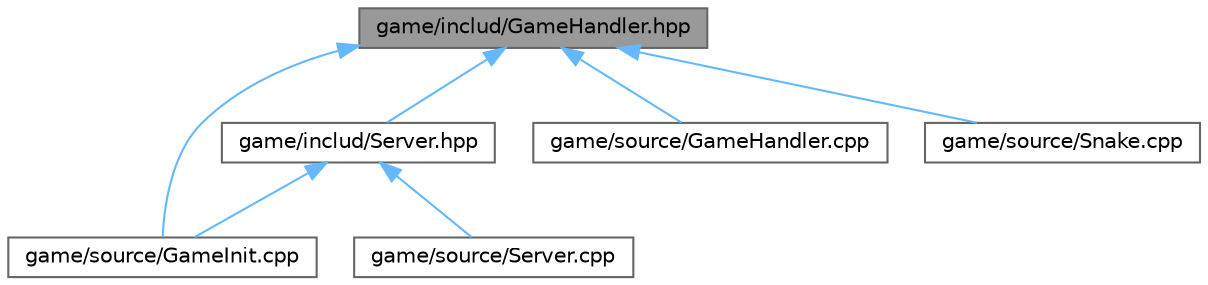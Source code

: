digraph "game/includ/GameHandler.hpp"
{
 // LATEX_PDF_SIZE
  bgcolor="transparent";
  edge [fontname=Helvetica,fontsize=10,labelfontname=Helvetica,labelfontsize=10];
  node [fontname=Helvetica,fontsize=10,shape=box,height=0.2,width=0.4];
  Node1 [id="Node000001",label="game/includ/GameHandler.hpp",height=0.2,width=0.4,color="gray40", fillcolor="grey60", style="filled", fontcolor="black",tooltip=" "];
  Node1 -> Node2 [id="edge7_Node000001_Node000002",dir="back",color="steelblue1",style="solid",tooltip=" "];
  Node2 [id="Node000002",label="game/includ/Server.hpp",height=0.2,width=0.4,color="grey40", fillcolor="white", style="filled",URL="$_server_8hpp.html",tooltip=" "];
  Node2 -> Node3 [id="edge8_Node000002_Node000003",dir="back",color="steelblue1",style="solid",tooltip=" "];
  Node3 [id="Node000003",label="game/source/GameInit.cpp",height=0.2,width=0.4,color="grey40", fillcolor="white", style="filled",URL="$_game_init_8cpp.html",tooltip=" "];
  Node2 -> Node4 [id="edge9_Node000002_Node000004",dir="back",color="steelblue1",style="solid",tooltip=" "];
  Node4 [id="Node000004",label="game/source/Server.cpp",height=0.2,width=0.4,color="grey40", fillcolor="white", style="filled",URL="$_server_8cpp.html",tooltip=" "];
  Node1 -> Node5 [id="edge10_Node000001_Node000005",dir="back",color="steelblue1",style="solid",tooltip=" "];
  Node5 [id="Node000005",label="game/source/GameHandler.cpp",height=0.2,width=0.4,color="grey40", fillcolor="white", style="filled",URL="$_game_handler_8cpp.html",tooltip=" "];
  Node1 -> Node3 [id="edge11_Node000001_Node000003",dir="back",color="steelblue1",style="solid",tooltip=" "];
  Node1 -> Node6 [id="edge12_Node000001_Node000006",dir="back",color="steelblue1",style="solid",tooltip=" "];
  Node6 [id="Node000006",label="game/source/Snake.cpp",height=0.2,width=0.4,color="grey40", fillcolor="white", style="filled",URL="$_snake_8cpp.html",tooltip=" "];
}
